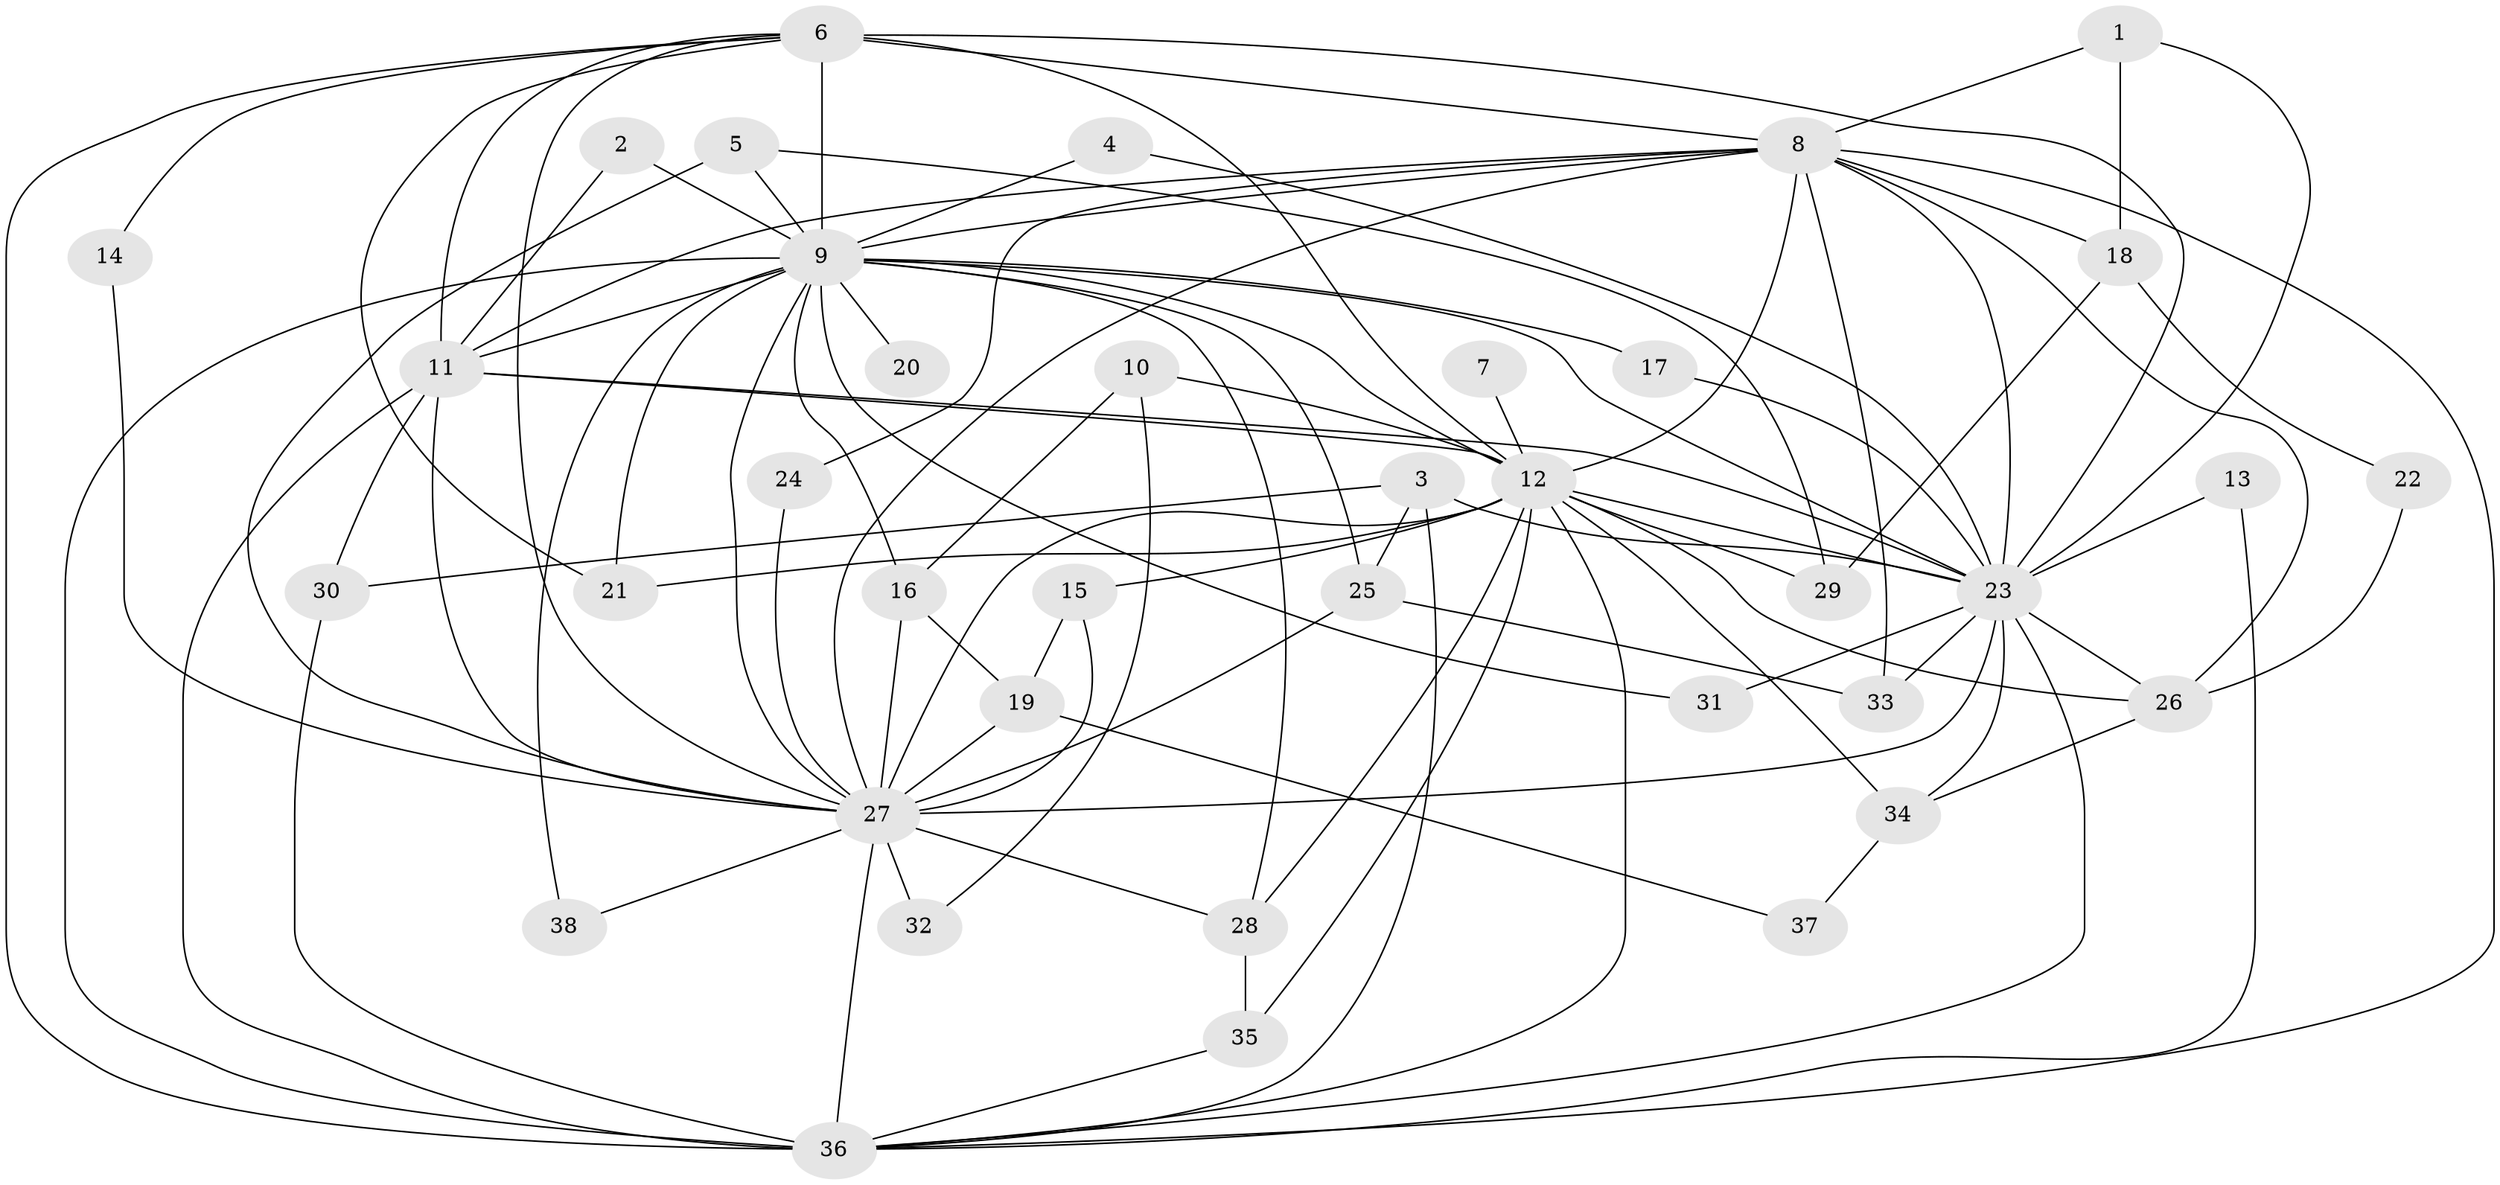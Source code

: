 // original degree distribution, {25: 0.02666666666666667, 15: 0.013333333333333334, 13: 0.013333333333333334, 19: 0.02666666666666667, 10: 0.013333333333333334, 16: 0.013333333333333334, 17: 0.013333333333333334, 24: 0.013333333333333334, 3: 0.14666666666666667, 5: 0.02666666666666667, 2: 0.5866666666666667, 6: 0.02666666666666667, 4: 0.08}
// Generated by graph-tools (version 1.1) at 2025/01/03/09/25 03:01:14]
// undirected, 38 vertices, 96 edges
graph export_dot {
graph [start="1"]
  node [color=gray90,style=filled];
  1;
  2;
  3;
  4;
  5;
  6;
  7;
  8;
  9;
  10;
  11;
  12;
  13;
  14;
  15;
  16;
  17;
  18;
  19;
  20;
  21;
  22;
  23;
  24;
  25;
  26;
  27;
  28;
  29;
  30;
  31;
  32;
  33;
  34;
  35;
  36;
  37;
  38;
  1 -- 8 [weight=1.0];
  1 -- 18 [weight=1.0];
  1 -- 23 [weight=1.0];
  2 -- 9 [weight=1.0];
  2 -- 11 [weight=1.0];
  3 -- 23 [weight=2.0];
  3 -- 25 [weight=1.0];
  3 -- 30 [weight=1.0];
  3 -- 36 [weight=1.0];
  4 -- 9 [weight=1.0];
  4 -- 23 [weight=1.0];
  5 -- 9 [weight=1.0];
  5 -- 27 [weight=1.0];
  5 -- 29 [weight=1.0];
  6 -- 8 [weight=2.0];
  6 -- 9 [weight=4.0];
  6 -- 11 [weight=3.0];
  6 -- 12 [weight=2.0];
  6 -- 14 [weight=1.0];
  6 -- 21 [weight=1.0];
  6 -- 23 [weight=4.0];
  6 -- 27 [weight=2.0];
  6 -- 36 [weight=2.0];
  7 -- 12 [weight=1.0];
  8 -- 9 [weight=3.0];
  8 -- 11 [weight=1.0];
  8 -- 12 [weight=2.0];
  8 -- 18 [weight=2.0];
  8 -- 23 [weight=2.0];
  8 -- 24 [weight=1.0];
  8 -- 26 [weight=1.0];
  8 -- 27 [weight=1.0];
  8 -- 33 [weight=1.0];
  8 -- 36 [weight=1.0];
  9 -- 11 [weight=3.0];
  9 -- 12 [weight=2.0];
  9 -- 16 [weight=1.0];
  9 -- 17 [weight=1.0];
  9 -- 20 [weight=2.0];
  9 -- 21 [weight=1.0];
  9 -- 23 [weight=3.0];
  9 -- 25 [weight=1.0];
  9 -- 27 [weight=2.0];
  9 -- 28 [weight=1.0];
  9 -- 31 [weight=3.0];
  9 -- 36 [weight=2.0];
  9 -- 38 [weight=1.0];
  10 -- 12 [weight=1.0];
  10 -- 16 [weight=1.0];
  10 -- 32 [weight=1.0];
  11 -- 12 [weight=2.0];
  11 -- 23 [weight=1.0];
  11 -- 27 [weight=1.0];
  11 -- 30 [weight=1.0];
  11 -- 36 [weight=2.0];
  12 -- 15 [weight=1.0];
  12 -- 21 [weight=1.0];
  12 -- 23 [weight=2.0];
  12 -- 26 [weight=1.0];
  12 -- 27 [weight=3.0];
  12 -- 28 [weight=1.0];
  12 -- 29 [weight=1.0];
  12 -- 34 [weight=1.0];
  12 -- 35 [weight=1.0];
  12 -- 36 [weight=1.0];
  13 -- 23 [weight=1.0];
  13 -- 36 [weight=1.0];
  14 -- 27 [weight=1.0];
  15 -- 19 [weight=1.0];
  15 -- 27 [weight=1.0];
  16 -- 19 [weight=1.0];
  16 -- 27 [weight=3.0];
  17 -- 23 [weight=1.0];
  18 -- 22 [weight=1.0];
  18 -- 29 [weight=1.0];
  19 -- 27 [weight=1.0];
  19 -- 37 [weight=1.0];
  22 -- 26 [weight=1.0];
  23 -- 26 [weight=1.0];
  23 -- 27 [weight=1.0];
  23 -- 31 [weight=1.0];
  23 -- 33 [weight=1.0];
  23 -- 34 [weight=1.0];
  23 -- 36 [weight=2.0];
  24 -- 27 [weight=1.0];
  25 -- 27 [weight=1.0];
  25 -- 33 [weight=1.0];
  26 -- 34 [weight=1.0];
  27 -- 28 [weight=1.0];
  27 -- 32 [weight=2.0];
  27 -- 36 [weight=1.0];
  27 -- 38 [weight=1.0];
  28 -- 35 [weight=1.0];
  30 -- 36 [weight=1.0];
  34 -- 37 [weight=1.0];
  35 -- 36 [weight=1.0];
}
